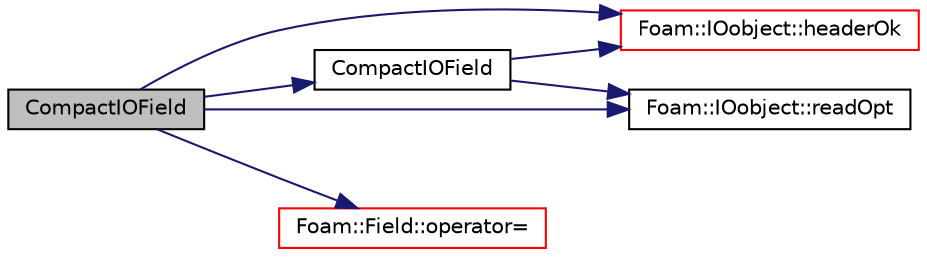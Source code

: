 digraph "CompactIOField"
{
  bgcolor="transparent";
  edge [fontname="Helvetica",fontsize="10",labelfontname="Helvetica",labelfontsize="10"];
  node [fontname="Helvetica",fontsize="10",shape=record];
  rankdir="LR";
  Node1 [label="CompactIOField",height=0.2,width=0.4,color="black", fillcolor="grey75", style="filled", fontcolor="black"];
  Node1 -> Node2 [color="midnightblue",fontsize="10",style="solid",fontname="Helvetica"];
  Node2 [label="CompactIOField",height=0.2,width=0.4,color="black",URL="$a00325.html#ac9b455708292068ed366a602554465c0",tooltip="Construct from IOobject. "];
  Node2 -> Node3 [color="midnightblue",fontsize="10",style="solid",fontname="Helvetica"];
  Node3 [label="Foam::IOobject::headerOk",height=0.2,width=0.4,color="red",URL="$a01196.html#a9d4879c850ce41d945ff77e788de3a23",tooltip="Read and check header info. "];
  Node2 -> Node4 [color="midnightblue",fontsize="10",style="solid",fontname="Helvetica"];
  Node4 [label="Foam::IOobject::readOpt",height=0.2,width=0.4,color="black",URL="$a01196.html#af3c10cbbefc4d1d63d9dbe411d9701ec"];
  Node1 -> Node3 [color="midnightblue",fontsize="10",style="solid",fontname="Helvetica"];
  Node1 -> Node5 [color="midnightblue",fontsize="10",style="solid",fontname="Helvetica"];
  Node5 [label="Foam::Field::operator=",height=0.2,width=0.4,color="red",URL="$a00766.html#a4356fadebc9e59fb8189733d26c75605"];
  Node1 -> Node4 [color="midnightblue",fontsize="10",style="solid",fontname="Helvetica"];
}
